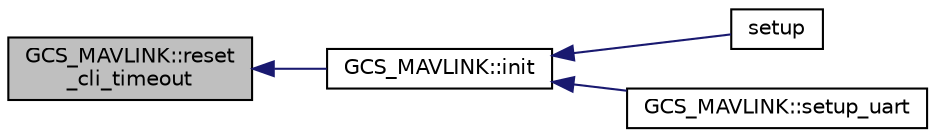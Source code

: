 digraph "GCS_MAVLINK::reset_cli_timeout"
{
 // INTERACTIVE_SVG=YES
  edge [fontname="Helvetica",fontsize="10",labelfontname="Helvetica",labelfontsize="10"];
  node [fontname="Helvetica",fontsize="10",shape=record];
  rankdir="LR";
  Node1 [label="GCS_MAVLINK::reset\l_cli_timeout",height=0.2,width=0.4,color="black", fillcolor="grey75", style="filled", fontcolor="black"];
  Node1 -> Node2 [dir="back",color="midnightblue",fontsize="10",style="solid",fontname="Helvetica"];
  Node2 [label="GCS_MAVLINK::init",height=0.2,width=0.4,color="black", fillcolor="white", style="filled",URL="$classGCS__MAVLINK.html#afaf4b53bc2f64b4fb6bd1fe729b2cef3"];
  Node2 -> Node3 [dir="back",color="midnightblue",fontsize="10",style="solid",fontname="Helvetica"];
  Node3 [label="setup",height=0.2,width=0.4,color="black", fillcolor="white", style="filled",URL="$routing_8cpp.html#a7dfd9b79bc5a37d7df40207afbc5431f"];
  Node2 -> Node4 [dir="back",color="midnightblue",fontsize="10",style="solid",fontname="Helvetica"];
  Node4 [label="GCS_MAVLINK::setup_uart",height=0.2,width=0.4,color="black", fillcolor="white", style="filled",URL="$classGCS__MAVLINK.html#a0680c93d81d7de3273931c5bccc890f5"];
}
